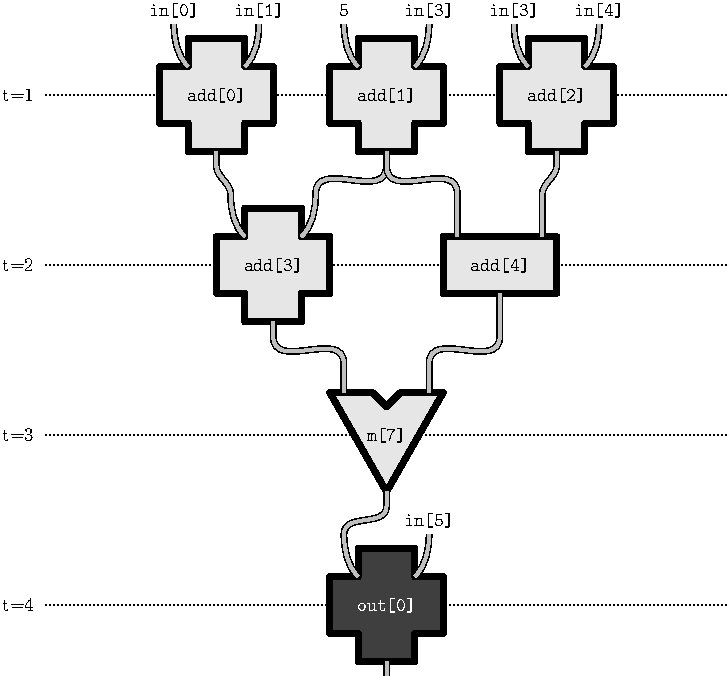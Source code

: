 
unitsize(0.5cm);
settings.tex = "pdflatex";

real TS = 0.8;
real LT = 3;
pair[] endpoints = {(-1.5, 2.5), (1.5, 2.5), (0, -2.5)};
pair[] txtpoints = {(-1.5, 3), (1.5, 3), (0, -3)};
path[] shapes = {
    (-2,1) -- (-1,1) -- (-1,2) -- (1,2) -- (1,1) -- (2,1) -- (2,-1) -- (1,-1) -- (1,-2) -- (-1,-2) -- (-1,-1) -- (-2,-1) -- cycle,
    (-2,1) -- (2,1) -- (2,-1) -- (-2,-1) -- cycle,
    (-2,1.5) -- (-0.5,1.5) -- (0,1) -- (0.5,1.5) -- (2,1.5) -- (0,-2) -- cycle
};

void connect(pair a, pair b) {
    draw(a {N}..{N} b, black+LT+squarecap);
    draw(a {N}..{N} b, mediumgray+LT/2+squarecap);
}

void drawcomp(pair center, string var, string a, string op, string b) {
    bool out = substr(var,0,4) == "out[";
    int i;
    if (op == "+") i=0;
    if (op == "-") i=1;
    if (op == "max") i=2;
    filldraw(shift(center)*shapes[i], out ? heavygray : lightgray, black+LT);
    real x = op == "+" ? 1 : 1.5;
    real y = op == "max" ? 1.5 : 1;
    pen[] styles = {black+LT, mediumgray+LT/2};
    for (pen p : styles) {
        draw(center+(-x,y) {op == "+" ? NW : N}..{N} center+endpoints[0], p+squarecap);
        draw(center+( x,y) {op == "+" ? NE : N}..{N} center+endpoints[1], p+squarecap);
        draw(center+(0,op == "-" ? -1 : -2)    --    center+endpoints[2], p+squarecap);
    }
    label(scale(TS)*("\texttt{" + var + "}"), center, out ? white : black);
    if (substr(a,0,3) == "in[" || find(a, "[") == -1)
        label(scale(TS)*("\texttt{" + a + "}"), center+txtpoints[0], black);
    if (substr(b,0,3) == "in[" || find(b, "[") == -1)
        label(scale(TS)*("\texttt{" + b + "}"), center+txtpoints[1], black);
}



for (int i=1; i<=4; ++i) {
    real y = -i * 6;
    label(scale(TS)*("t=" + string(i)), (-1, y));
    draw((0,y) -- (24,y), black+dotted);
}

connect((8.0, -12)+endpoints[0], (6.0, -6)+endpoints[2]);
connect((8.0, -12)+endpoints[1], (12.0, -6)+endpoints[2]);
connect((16.0, -12)+endpoints[0], (12.0, -6)+endpoints[2]);
connect((16.0, -12)+endpoints[1], (18.0, -6)+endpoints[2]);
connect((12.0, -18)+endpoints[0], (8.0, -12)+endpoints[2]);
connect((12.0, -18)+endpoints[1], (16.0, -12)+endpoints[2]);
connect((12.0, -24)+endpoints[0], (12.0, -18)+endpoints[2]);
drawcomp((6.0, -6), "add[0]", "in[0]", "+", "in[1]");
drawcomp((12.0, -6), "add[1]", "5", "+", "in[3]");
drawcomp((18.0, -6), "add[2]", "in[3]", "+", "in[4]");
drawcomp((8.0, -12), "add[3]", "add[0]", "+", "add[1]");
drawcomp((16.0, -12), "add[4]", "add[1]", "-", "add[2]");
drawcomp((12.0, -18), "m[7]", "add[3]", "max", "add[4]");
drawcomp((12.0, -24), "out[0]", "m[7]", "+", "in[5]");
